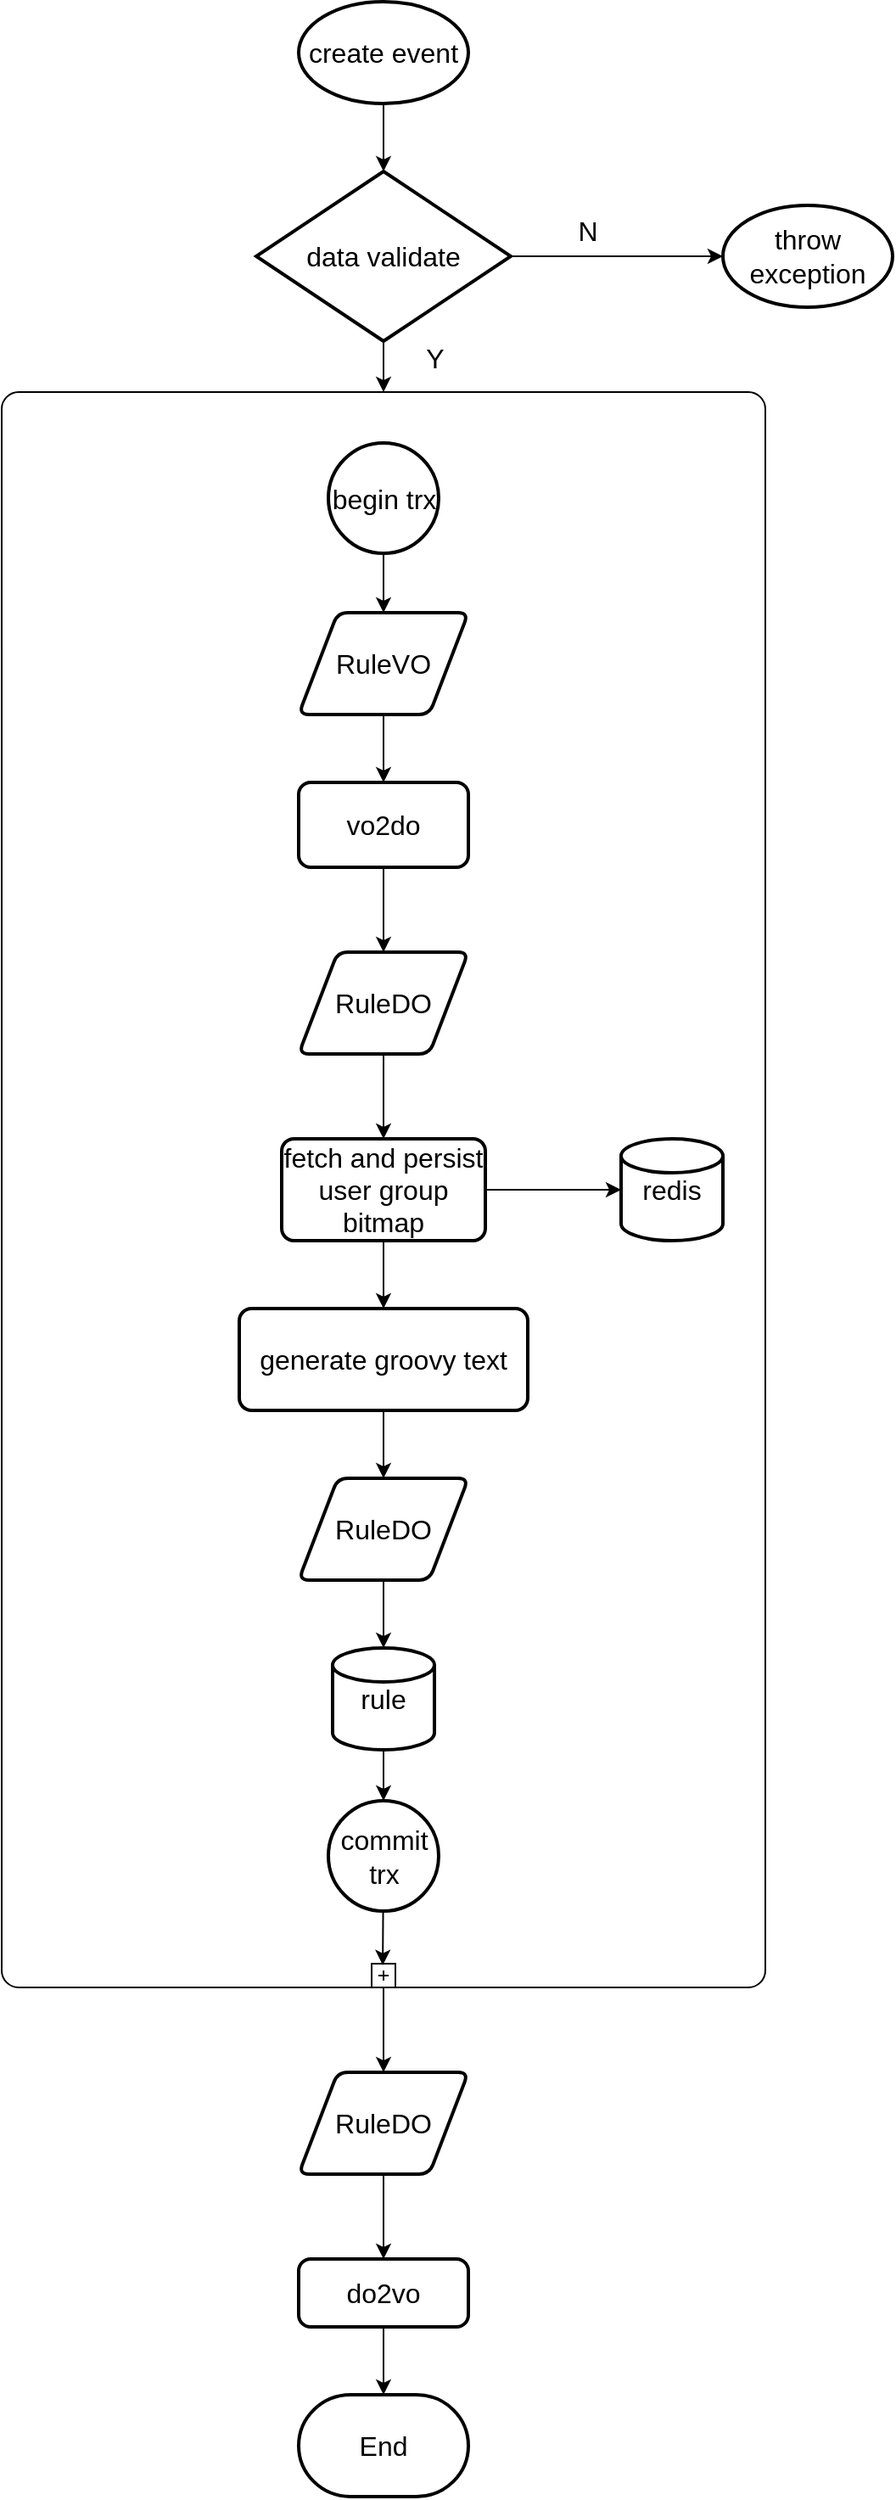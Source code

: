 <mxfile version="20.5.3" type="github">
  <diagram id="C5RBs43oDa-KdzZeNtuy" name="Page-1">
    <mxGraphModel dx="946" dy="613" grid="1" gridSize="10" guides="1" tooltips="1" connect="1" arrows="1" fold="1" page="1" pageScale="1" pageWidth="3300" pageHeight="4681" math="0" shadow="0">
      <root>
        <mxCell id="WIyWlLk6GJQsqaUBKTNV-0" />
        <mxCell id="WIyWlLk6GJQsqaUBKTNV-1" parent="WIyWlLk6GJQsqaUBKTNV-0" />
        <mxCell id="fS0RfPB_zb-3uNbmco2U-18" style="rounded=0;orthogonalLoop=1;jettySize=auto;html=1;entryX=0.5;entryY=0;entryDx=0;entryDy=0;entryPerimeter=0;" parent="WIyWlLk6GJQsqaUBKTNV-1" source="fS0RfPB_zb-3uNbmco2U-16" target="fS0RfPB_zb-3uNbmco2U-17" edge="1">
          <mxGeometry relative="1" as="geometry" />
        </mxCell>
        <mxCell id="fS0RfPB_zb-3uNbmco2U-16" value="create event" style="strokeWidth=2;html=1;shape=mxgraph.flowchart.start_1;whiteSpace=wrap;fontSize=16;" parent="WIyWlLk6GJQsqaUBKTNV-1" vertex="1">
          <mxGeometry x="670" y="140" width="100" height="60" as="geometry" />
        </mxCell>
        <mxCell id="fS0RfPB_zb-3uNbmco2U-20" style="edgeStyle=orthogonalEdgeStyle;rounded=0;orthogonalLoop=1;jettySize=auto;html=1;entryX=0;entryY=0.5;entryDx=0;entryDy=0;entryPerimeter=0;" parent="WIyWlLk6GJQsqaUBKTNV-1" source="fS0RfPB_zb-3uNbmco2U-17" target="fS0RfPB_zb-3uNbmco2U-22" edge="1">
          <mxGeometry relative="1" as="geometry">
            <mxPoint x="926.5" y="210" as="targetPoint" />
          </mxGeometry>
        </mxCell>
        <mxCell id="fS0RfPB_zb-3uNbmco2U-85" style="rounded=0;orthogonalLoop=1;jettySize=auto;html=1;entryX=0.5;entryY=0;entryDx=0;entryDy=0;entryPerimeter=0;fontSize=16;targetPerimeterSpacing=0;" parent="WIyWlLk6GJQsqaUBKTNV-1" source="fS0RfPB_zb-3uNbmco2U-17" target="fS0RfPB_zb-3uNbmco2U-24" edge="1">
          <mxGeometry relative="1" as="geometry" />
        </mxCell>
        <mxCell id="fS0RfPB_zb-3uNbmco2U-17" value="data validate" style="strokeWidth=2;html=1;shape=mxgraph.flowchart.decision;whiteSpace=wrap;fontSize=16;" parent="WIyWlLk6GJQsqaUBKTNV-1" vertex="1">
          <mxGeometry x="645" y="240" width="150" height="100" as="geometry" />
        </mxCell>
        <mxCell id="fS0RfPB_zb-3uNbmco2U-21" value="N" style="text;html=1;align=center;verticalAlign=middle;resizable=0;points=[];autosize=1;strokeColor=none;fillColor=none;fontSize=16;" parent="WIyWlLk6GJQsqaUBKTNV-1" vertex="1">
          <mxGeometry x="820" y="260" width="40" height="30" as="geometry" />
        </mxCell>
        <mxCell id="fS0RfPB_zb-3uNbmco2U-22" value="throw exception" style="strokeWidth=2;html=1;shape=mxgraph.flowchart.start_1;whiteSpace=wrap;fontSize=16;" parent="WIyWlLk6GJQsqaUBKTNV-1" vertex="1">
          <mxGeometry x="920" y="260" width="100" height="60" as="geometry" />
        </mxCell>
        <mxCell id="fS0RfPB_zb-3uNbmco2U-89" style="edgeStyle=none;rounded=0;orthogonalLoop=1;jettySize=auto;html=1;entryX=0.5;entryY=0;entryDx=0;entryDy=0;fontSize=16;targetPerimeterSpacing=0;" parent="WIyWlLk6GJQsqaUBKTNV-1" source="fS0RfPB_zb-3uNbmco2U-24" target="fS0RfPB_zb-3uNbmco2U-88" edge="1">
          <mxGeometry relative="1" as="geometry" />
        </mxCell>
        <mxCell id="hDSJZl-OeeHs49ADf9ct-0" style="edgeStyle=orthogonalEdgeStyle;rounded=0;orthogonalLoop=1;jettySize=auto;html=1;exitX=0.5;exitY=0;exitDx=0;exitDy=0;exitPerimeter=0;entryX=0.5;entryY=0;entryDx=0;entryDy=0;entryPerimeter=0;" parent="WIyWlLk6GJQsqaUBKTNV-1" source="fS0RfPB_zb-3uNbmco2U-24" target="fS0RfPB_zb-3uNbmco2U-35" edge="1">
          <mxGeometry relative="1" as="geometry" />
        </mxCell>
        <mxCell id="fS0RfPB_zb-3uNbmco2U-24" value="" style="points=[[0.25,0,0],[0.5,0,0],[0.75,0,0],[1,0.25,0],[1,0.5,0],[1,0.75,0],[0.75,1,0],[0.5,1,0],[0.25,1,0],[0,0.75,0],[0,0.5,0],[0,0.25,0]];shape=mxgraph.bpmn.task;whiteSpace=wrap;rectStyle=rounded;size=10;html=1;taskMarker=abstract;isLoopSub=1;fontSize=16;movable=1;resizable=1;rotatable=1;deletable=1;editable=1;connectable=1;" parent="WIyWlLk6GJQsqaUBKTNV-1" vertex="1">
          <mxGeometry x="495" y="370" width="450" height="940" as="geometry" />
        </mxCell>
        <mxCell id="fS0RfPB_zb-3uNbmco2U-58" style="edgeStyle=orthogonalEdgeStyle;rounded=0;orthogonalLoop=1;jettySize=auto;html=1;entryX=0.5;entryY=0;entryDx=0;entryDy=0;fontSize=16;" parent="WIyWlLk6GJQsqaUBKTNV-1" source="fS0RfPB_zb-3uNbmco2U-25" target="fS0RfPB_zb-3uNbmco2U-57" edge="1">
          <mxGeometry relative="1" as="geometry" />
        </mxCell>
        <mxCell id="fS0RfPB_zb-3uNbmco2U-25" value="vo2do" style="rounded=1;whiteSpace=wrap;html=1;absoluteArcSize=1;arcSize=14;strokeWidth=2;fontSize=16;" parent="WIyWlLk6GJQsqaUBKTNV-1" vertex="1">
          <mxGeometry x="670" y="600" width="100" height="50" as="geometry" />
        </mxCell>
        <mxCell id="fS0RfPB_zb-3uNbmco2U-37" style="edgeStyle=orthogonalEdgeStyle;rounded=0;orthogonalLoop=1;jettySize=auto;html=1;fontSize=16;" parent="WIyWlLk6GJQsqaUBKTNV-1" source="fS0RfPB_zb-3uNbmco2U-32" target="fS0RfPB_zb-3uNbmco2U-25" edge="1">
          <mxGeometry relative="1" as="geometry" />
        </mxCell>
        <mxCell id="fS0RfPB_zb-3uNbmco2U-32" value="RuleVO" style="shape=parallelogram;html=1;strokeWidth=2;perimeter=parallelogramPerimeter;whiteSpace=wrap;rounded=1;arcSize=12;size=0.23;fontSize=16;" parent="WIyWlLk6GJQsqaUBKTNV-1" vertex="1">
          <mxGeometry x="670" y="500" width="100" height="60" as="geometry" />
        </mxCell>
        <mxCell id="fS0RfPB_zb-3uNbmco2U-36" style="edgeStyle=orthogonalEdgeStyle;rounded=0;orthogonalLoop=1;jettySize=auto;html=1;exitX=0.5;exitY=1;exitDx=0;exitDy=0;exitPerimeter=0;entryX=0.5;entryY=0;entryDx=0;entryDy=0;fontSize=16;" parent="WIyWlLk6GJQsqaUBKTNV-1" source="fS0RfPB_zb-3uNbmco2U-35" target="fS0RfPB_zb-3uNbmco2U-32" edge="1">
          <mxGeometry relative="1" as="geometry" />
        </mxCell>
        <mxCell id="fS0RfPB_zb-3uNbmco2U-35" value="begin trx" style="strokeWidth=2;html=1;shape=mxgraph.flowchart.start_2;whiteSpace=wrap;fontSize=16;" parent="WIyWlLk6GJQsqaUBKTNV-1" vertex="1">
          <mxGeometry x="687.5" y="400" width="65" height="65" as="geometry" />
        </mxCell>
        <mxCell id="fS0RfPB_zb-3uNbmco2U-62" value="" style="edgeStyle=orthogonalEdgeStyle;rounded=0;orthogonalLoop=1;jettySize=auto;html=1;fontSize=16;" parent="WIyWlLk6GJQsqaUBKTNV-1" source="fS0RfPB_zb-3uNbmco2U-57" target="fS0RfPB_zb-3uNbmco2U-61" edge="1">
          <mxGeometry relative="1" as="geometry" />
        </mxCell>
        <mxCell id="fS0RfPB_zb-3uNbmco2U-57" value="RuleDO" style="shape=parallelogram;html=1;strokeWidth=2;perimeter=parallelogramPerimeter;whiteSpace=wrap;rounded=1;arcSize=12;size=0.23;fontSize=16;" parent="WIyWlLk6GJQsqaUBKTNV-1" vertex="1">
          <mxGeometry x="670" y="700" width="100" height="60" as="geometry" />
        </mxCell>
        <mxCell id="fS0RfPB_zb-3uNbmco2U-65" value="" style="edgeStyle=orthogonalEdgeStyle;rounded=0;orthogonalLoop=1;jettySize=auto;html=1;fontSize=16;" parent="WIyWlLk6GJQsqaUBKTNV-1" source="fS0RfPB_zb-3uNbmco2U-61" target="fS0RfPB_zb-3uNbmco2U-64" edge="1">
          <mxGeometry relative="1" as="geometry" />
        </mxCell>
        <mxCell id="fS0RfPB_zb-3uNbmco2U-69" style="edgeStyle=orthogonalEdgeStyle;rounded=0;orthogonalLoop=1;jettySize=auto;html=1;fontSize=16;" parent="WIyWlLk6GJQsqaUBKTNV-1" source="fS0RfPB_zb-3uNbmco2U-61" target="fS0RfPB_zb-3uNbmco2U-66" edge="1">
          <mxGeometry relative="1" as="geometry" />
        </mxCell>
        <mxCell id="fS0RfPB_zb-3uNbmco2U-61" value="fetch and persist user group bitmap" style="whiteSpace=wrap;html=1;fontSize=16;strokeWidth=2;rounded=1;arcSize=12;" parent="WIyWlLk6GJQsqaUBKTNV-1" vertex="1">
          <mxGeometry x="660" y="810" width="120" height="60" as="geometry" />
        </mxCell>
        <mxCell id="fS0RfPB_zb-3uNbmco2U-71" style="edgeStyle=orthogonalEdgeStyle;rounded=0;orthogonalLoop=1;jettySize=auto;html=1;entryX=0.5;entryY=0;entryDx=0;entryDy=0;fontSize=16;" parent="WIyWlLk6GJQsqaUBKTNV-1" source="fS0RfPB_zb-3uNbmco2U-64" target="fS0RfPB_zb-3uNbmco2U-70" edge="1">
          <mxGeometry relative="1" as="geometry" />
        </mxCell>
        <mxCell id="fS0RfPB_zb-3uNbmco2U-64" value="generate groovy text" style="whiteSpace=wrap;html=1;fontSize=16;strokeWidth=2;rounded=1;arcSize=12;" parent="WIyWlLk6GJQsqaUBKTNV-1" vertex="1">
          <mxGeometry x="635" y="910" width="170" height="60" as="geometry" />
        </mxCell>
        <mxCell id="fS0RfPB_zb-3uNbmco2U-66" value="redis" style="strokeWidth=2;html=1;shape=mxgraph.flowchart.database;whiteSpace=wrap;fontSize=16;" parent="WIyWlLk6GJQsqaUBKTNV-1" vertex="1">
          <mxGeometry x="860" y="810" width="60" height="60" as="geometry" />
        </mxCell>
        <mxCell id="fS0RfPB_zb-3uNbmco2U-74" style="edgeStyle=orthogonalEdgeStyle;rounded=0;orthogonalLoop=1;jettySize=auto;html=1;entryX=0.5;entryY=0;entryDx=0;entryDy=0;entryPerimeter=0;fontSize=16;" parent="WIyWlLk6GJQsqaUBKTNV-1" source="fS0RfPB_zb-3uNbmco2U-70" target="fS0RfPB_zb-3uNbmco2U-72" edge="1">
          <mxGeometry relative="1" as="geometry" />
        </mxCell>
        <mxCell id="fS0RfPB_zb-3uNbmco2U-70" value="RuleDO" style="shape=parallelogram;html=1;strokeWidth=2;perimeter=parallelogramPerimeter;whiteSpace=wrap;rounded=1;arcSize=12;size=0.23;fontSize=16;" parent="WIyWlLk6GJQsqaUBKTNV-1" vertex="1">
          <mxGeometry x="670" y="1010" width="100" height="60" as="geometry" />
        </mxCell>
        <mxCell id="fS0RfPB_zb-3uNbmco2U-82" style="edgeStyle=none;rounded=0;orthogonalLoop=1;jettySize=auto;html=1;entryX=0.5;entryY=0;entryDx=0;entryDy=0;entryPerimeter=0;fontSize=16;" parent="WIyWlLk6GJQsqaUBKTNV-1" source="fS0RfPB_zb-3uNbmco2U-72" target="fS0RfPB_zb-3uNbmco2U-81" edge="1">
          <mxGeometry relative="1" as="geometry" />
        </mxCell>
        <mxCell id="fS0RfPB_zb-3uNbmco2U-72" value="rule" style="strokeWidth=2;html=1;shape=mxgraph.flowchart.database;whiteSpace=wrap;fontSize=16;" parent="WIyWlLk6GJQsqaUBKTNV-1" vertex="1">
          <mxGeometry x="690" y="1110" width="60" height="60" as="geometry" />
        </mxCell>
        <mxCell id="fS0RfPB_zb-3uNbmco2U-83" style="edgeStyle=none;rounded=0;orthogonalLoop=1;jettySize=auto;html=1;entryX=0.499;entryY=0.986;entryDx=0;entryDy=0;entryPerimeter=0;fontSize=16;" parent="WIyWlLk6GJQsqaUBKTNV-1" source="fS0RfPB_zb-3uNbmco2U-81" target="fS0RfPB_zb-3uNbmco2U-24" edge="1">
          <mxGeometry relative="1" as="geometry" />
        </mxCell>
        <mxCell id="fS0RfPB_zb-3uNbmco2U-81" value="commit trx" style="strokeWidth=2;html=1;shape=mxgraph.flowchart.start_2;whiteSpace=wrap;fontSize=16;" parent="WIyWlLk6GJQsqaUBKTNV-1" vertex="1">
          <mxGeometry x="687.5" y="1200" width="65" height="65" as="geometry" />
        </mxCell>
        <mxCell id="fS0RfPB_zb-3uNbmco2U-87" value="Y" style="text;html=1;align=center;verticalAlign=middle;resizable=0;points=[];autosize=1;strokeColor=none;fillColor=none;fontSize=16;" parent="WIyWlLk6GJQsqaUBKTNV-1" vertex="1">
          <mxGeometry x="735" y="335" width="30" height="30" as="geometry" />
        </mxCell>
        <mxCell id="fS0RfPB_zb-3uNbmco2U-91" style="edgeStyle=none;rounded=0;orthogonalLoop=1;jettySize=auto;html=1;entryX=0.5;entryY=0;entryDx=0;entryDy=0;fontSize=16;targetPerimeterSpacing=0;" parent="WIyWlLk6GJQsqaUBKTNV-1" source="fS0RfPB_zb-3uNbmco2U-88" target="fS0RfPB_zb-3uNbmco2U-90" edge="1">
          <mxGeometry relative="1" as="geometry" />
        </mxCell>
        <mxCell id="fS0RfPB_zb-3uNbmco2U-88" value="RuleDO" style="shape=parallelogram;html=1;strokeWidth=2;perimeter=parallelogramPerimeter;whiteSpace=wrap;rounded=1;arcSize=12;size=0.23;fontSize=16;" parent="WIyWlLk6GJQsqaUBKTNV-1" vertex="1">
          <mxGeometry x="670" y="1360" width="100" height="60" as="geometry" />
        </mxCell>
        <mxCell id="fS0RfPB_zb-3uNbmco2U-93" style="edgeStyle=none;rounded=0;orthogonalLoop=1;jettySize=auto;html=1;entryX=0.5;entryY=0;entryDx=0;entryDy=0;entryPerimeter=0;fontSize=16;targetPerimeterSpacing=0;" parent="WIyWlLk6GJQsqaUBKTNV-1" source="fS0RfPB_zb-3uNbmco2U-90" target="Z6ygz40lFEd_rRB81E8B-0" edge="1">
          <mxGeometry relative="1" as="geometry">
            <mxPoint x="720" y="1550" as="targetPoint" />
          </mxGeometry>
        </mxCell>
        <mxCell id="fS0RfPB_zb-3uNbmco2U-90" value="do2vo" style="rounded=1;whiteSpace=wrap;html=1;absoluteArcSize=1;arcSize=14;strokeWidth=2;fontSize=16;" parent="WIyWlLk6GJQsqaUBKTNV-1" vertex="1">
          <mxGeometry x="670" y="1470" width="100" height="40" as="geometry" />
        </mxCell>
        <mxCell id="Z6ygz40lFEd_rRB81E8B-0" value="End" style="strokeWidth=2;html=1;shape=mxgraph.flowchart.terminator;whiteSpace=wrap;fontSize=16;" vertex="1" parent="WIyWlLk6GJQsqaUBKTNV-1">
          <mxGeometry x="670" y="1550" width="100" height="60" as="geometry" />
        </mxCell>
      </root>
    </mxGraphModel>
  </diagram>
</mxfile>
